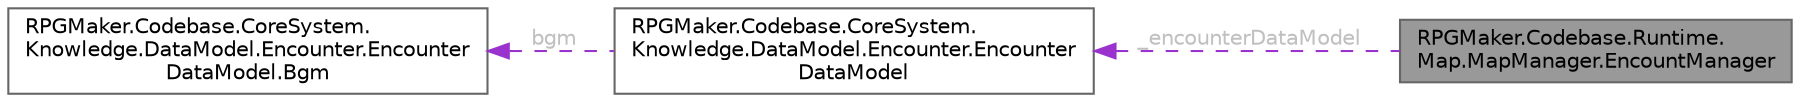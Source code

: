 digraph "RPGMaker.Codebase.Runtime.Map.MapManager.EncountManager"
{
 // LATEX_PDF_SIZE
  bgcolor="transparent";
  edge [fontname=Helvetica,fontsize=10,labelfontname=Helvetica,labelfontsize=10];
  node [fontname=Helvetica,fontsize=10,shape=box,height=0.2,width=0.4];
  rankdir="LR";
  Node1 [id="Node000001",label="RPGMaker.Codebase.Runtime.\lMap.MapManager.EncountManager",height=0.2,width=0.4,color="gray40", fillcolor="grey60", style="filled", fontcolor="black",tooltip="エンカウントマネージャー。"];
  Node2 -> Node1 [id="edge1_Node000001_Node000002",dir="back",color="darkorchid3",style="dashed",tooltip=" ",label=" _encounterDataModel",fontcolor="grey" ];
  Node2 [id="Node000002",label="RPGMaker.Codebase.CoreSystem.\lKnowledge.DataModel.Encounter.Encounter\lDataModel",height=0.2,width=0.4,color="gray40", fillcolor="white", style="filled",URL="$dd/dae/class_r_p_g_maker_1_1_codebase_1_1_core_system_1_1_knowledge_1_1_data_model_1_1_encounter_1_1_encounter_data_model.html",tooltip="😁 遭遇・データ・モデル"];
  Node3 -> Node2 [id="edge2_Node000002_Node000003",dir="back",color="darkorchid3",style="dashed",tooltip=" ",label=" bgm",fontcolor="grey" ];
  Node3 [id="Node000003",label="RPGMaker.Codebase.CoreSystem.\lKnowledge.DataModel.Encounter.Encounter\lDataModel.Bgm",height=0.2,width=0.4,color="gray40", fillcolor="white", style="filled",URL="$d9/d3d/class_r_p_g_maker_1_1_codebase_1_1_core_system_1_1_knowledge_1_1_data_model_1_1_encounter_1_1_encounter_data_model_1_1_bgm.html",tooltip="😁 背景音楽"];
}
